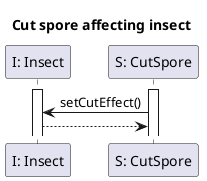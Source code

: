 @startuml InsectSpeedUp

title Cut spore affecting insect

participant "I: Insect" as I
participant "S: CutSpore" as Sp

activate I
activate Sp

Sp -> I : setCutEffect()
I --> Sp

@enduml